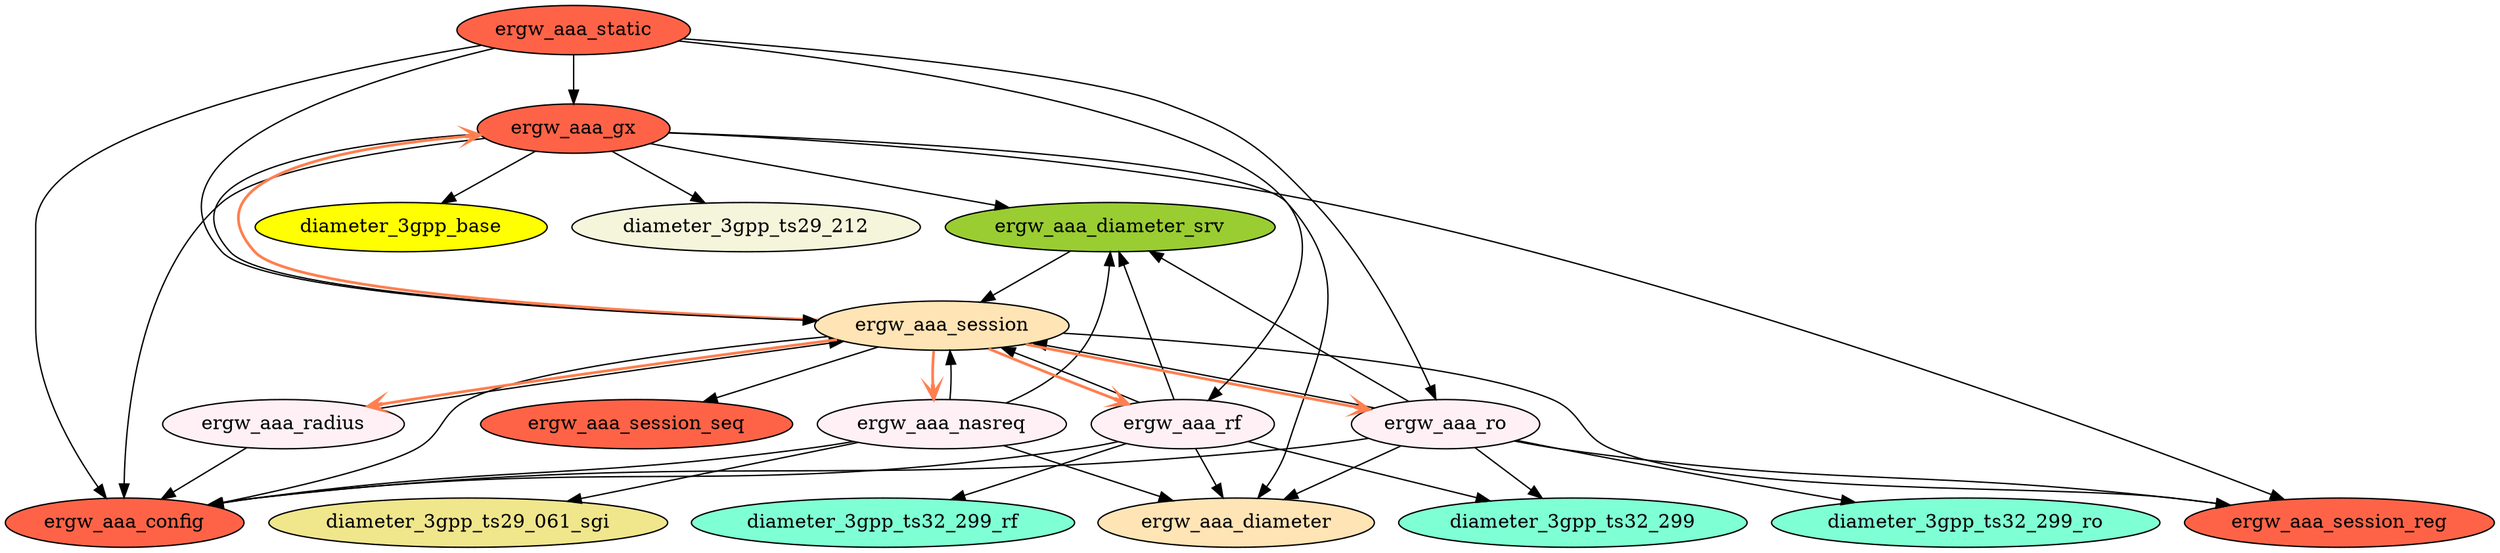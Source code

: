 ﻿/* Version: 0.0.1, Date:2019-02-10, Status: Always Draft */
/* ergw_aaa session tree */
/* Download graphwiz, and run dot cmd  below minus the quotes-> */
/* ' dot -Tsvg ergw_aaa_session.dot -o ergw_aaa_session.svg ' */
digraph ergw_aaa_session {
{
node [shape=oval style=filled]
diameter_3gpp_base [fillcolor=yellow]
diameter_3gpp_ts29_061_sgi [fillcolor=khaki]
diameter_3gpp_ts29_212 [fillcolor=beige]
diameter_3gpp_ts32_299 [fillcolor=aquamarine]
diameter_3gpp_ts32_299_rf [fillcolor=aquamarine]
diameter_3gpp_ts32_299_ro [fillcolor=aquamarine]
ergw_aaa_config [fillcolor=tomato]
ergw_aaa_diameter [fillcolor=moccasin]
ergw_aaa_diameter_srv [fillcolor=yellowgreen]
ergw_aaa_gx [fillcolor=tomato]
ergw_aaa_nasreq [fillcolor=lavenderblush]
ergw_aaa_radius [fillcolor=lavenderblush]
ergw_aaa_rf [fillcolor=lavenderblush]
ergw_aaa_ro [fillcolor=lavenderblush]
ergw_aaa_session [fillcolor=moccasin]
ergw_aaa_session_reg [fillcolor=tomato]
ergw_aaa_session_seq [fillcolor=tomato]
ergw_aaa_static [fillcolor=tomato]
}
ergw_aaa_diameter_srv -> ergw_aaa_session
ergw_aaa_gx -> {diameter_3gpp_base diameter_3gpp_ts29_212 ergw_aaa_config ergw_aaa_diameter 
ergw_aaa_session ergw_aaa_diameter_srv ergw_aaa_session_reg}
ergw_aaa_nasreq -> {diameter_3gpp_ts29_061_sgi ergw_aaa_config ergw_aaa_diameter ergw_aaa_diameter_srv ergw_aaa_session}
ergw_aaa_radius -> {ergw_aaa_config ergw_aaa_session}
ergw_aaa_rf -> {diameter_3gpp_ts32_299 diameter_3gpp_ts32_299_rf ergw_aaa_config ergw_aaa_diameter ergw_aaa_diameter_srv ergw_aaa_session}
ergw_aaa_ro -> {diameter_3gpp_ts32_299 diameter_3gpp_ts32_299_ro ergw_aaa_config ergw_aaa_diameter ergw_aaa_diameter_srv ergw_aaa_session ergw_aaa_session_reg}
ergw_aaa_session -> {ergw_aaa_config ergw_aaa_session_reg ergw_aaa_session_seq}
ergw_aaa_session -> {ergw_aaa_gx ergw_aaa_nasreq ergw_aaa_radius ergw_aaa_rf ergw_aaa_ro} [style="bold" arrowhead="vee" color="coral"]
ergw_aaa_static -> {ergw_aaa_config ergw_aaa_gx ergw_aaa_rf ergw_aaa_ro, ergw_aaa_session}
}
